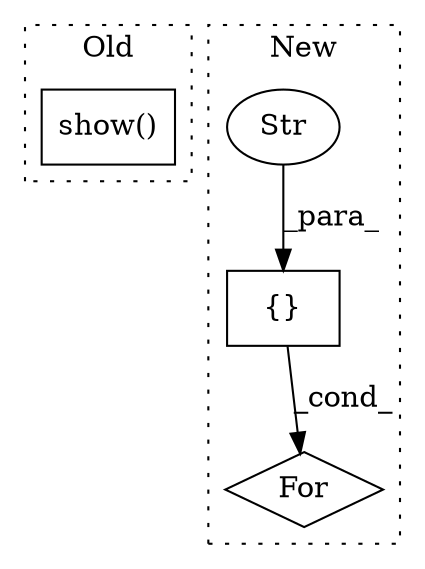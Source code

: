 digraph G {
subgraph cluster0 {
1 [label="show()" a="75" s="1326" l="10" shape="box"];
label = "Old";
style="dotted";
}
subgraph cluster1 {
2 [label="For" a="107" s="2345,2473" l="4,10" shape="diamond"];
3 [label="{}" a="59" s="2360,2472" l="1,0" shape="box"];
4 [label="Str" a="66" s="2430" l="20" shape="ellipse"];
label = "New";
style="dotted";
}
3 -> 2 [label="_cond_"];
4 -> 3 [label="_para_"];
}